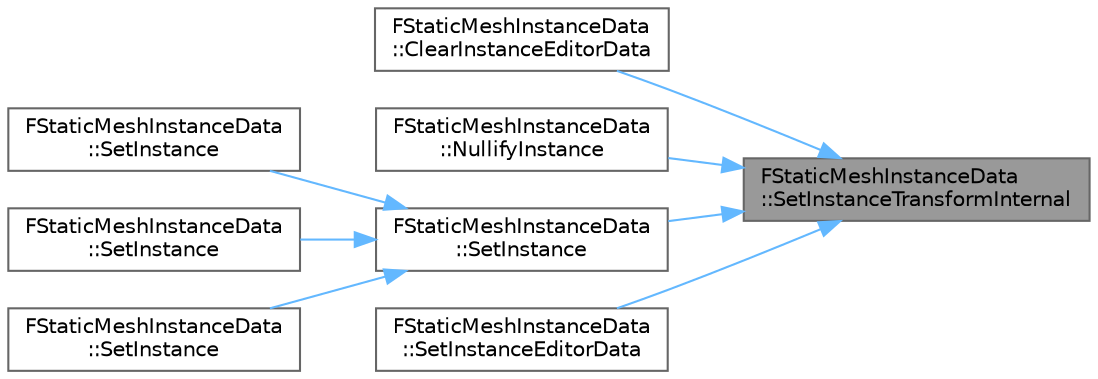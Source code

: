 digraph "FStaticMeshInstanceData::SetInstanceTransformInternal"
{
 // INTERACTIVE_SVG=YES
 // LATEX_PDF_SIZE
  bgcolor="transparent";
  edge [fontname=Helvetica,fontsize=10,labelfontname=Helvetica,labelfontsize=10];
  node [fontname=Helvetica,fontsize=10,shape=box,height=0.2,width=0.4];
  rankdir="RL";
  Node1 [id="Node000001",label="FStaticMeshInstanceData\l::SetInstanceTransformInternal",height=0.2,width=0.4,color="gray40", fillcolor="grey60", style="filled", fontcolor="black",tooltip=" "];
  Node1 -> Node2 [id="edge1_Node000001_Node000002",dir="back",color="steelblue1",style="solid",tooltip=" "];
  Node2 [id="Node000002",label="FStaticMeshInstanceData\l::ClearInstanceEditorData",height=0.2,width=0.4,color="grey40", fillcolor="white", style="filled",URL="$d7/dfa/classFStaticMeshInstanceData.html#a4f6c173838e65e2335781a86f1585818",tooltip=" "];
  Node1 -> Node3 [id="edge2_Node000001_Node000003",dir="back",color="steelblue1",style="solid",tooltip=" "];
  Node3 [id="Node000003",label="FStaticMeshInstanceData\l::NullifyInstance",height=0.2,width=0.4,color="grey40", fillcolor="white", style="filled",URL="$d7/dfa/classFStaticMeshInstanceData.html#a3e07d7fa3801d9dc1130f8d36db63346",tooltip=" "];
  Node1 -> Node4 [id="edge3_Node000001_Node000004",dir="back",color="steelblue1",style="solid",tooltip=" "];
  Node4 [id="Node000004",label="FStaticMeshInstanceData\l::SetInstance",height=0.2,width=0.4,color="grey40", fillcolor="white", style="filled",URL="$d7/dfa/classFStaticMeshInstanceData.html#a9015f89e1560aa91c108847b81951615",tooltip=" "];
  Node4 -> Node5 [id="edge4_Node000004_Node000005",dir="back",color="steelblue1",style="solid",tooltip=" "];
  Node5 [id="Node000005",label="FStaticMeshInstanceData\l::SetInstance",height=0.2,width=0.4,color="grey40", fillcolor="white", style="filled",URL="$d7/dfa/classFStaticMeshInstanceData.html#a1818141d424a6c1951d804b38412a821",tooltip=" "];
  Node4 -> Node6 [id="edge5_Node000004_Node000006",dir="back",color="steelblue1",style="solid",tooltip=" "];
  Node6 [id="Node000006",label="FStaticMeshInstanceData\l::SetInstance",height=0.2,width=0.4,color="grey40", fillcolor="white", style="filled",URL="$d7/dfa/classFStaticMeshInstanceData.html#a5906c4b5a3becffb34395c9019ace7cb",tooltip=" "];
  Node4 -> Node7 [id="edge6_Node000004_Node000007",dir="back",color="steelblue1",style="solid",tooltip=" "];
  Node7 [id="Node000007",label="FStaticMeshInstanceData\l::SetInstance",height=0.2,width=0.4,color="grey40", fillcolor="white", style="filled",URL="$d7/dfa/classFStaticMeshInstanceData.html#aea5caa0c2dcc9567be714ea0765c0837",tooltip=" "];
  Node1 -> Node8 [id="edge7_Node000001_Node000008",dir="back",color="steelblue1",style="solid",tooltip=" "];
  Node8 [id="Node000008",label="FStaticMeshInstanceData\l::SetInstanceEditorData",height=0.2,width=0.4,color="grey40", fillcolor="white", style="filled",URL="$d7/dfa/classFStaticMeshInstanceData.html#afff35dcc9dd17ee8a8282133dc9ff7c3",tooltip=" "];
}
